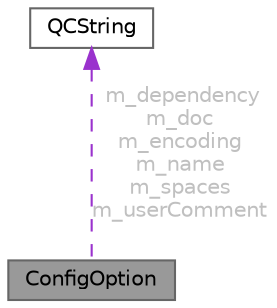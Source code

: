 digraph "ConfigOption"
{
 // INTERACTIVE_SVG=YES
 // LATEX_PDF_SIZE
  bgcolor="transparent";
  edge [fontname=Helvetica,fontsize=10,labelfontname=Helvetica,labelfontsize=10];
  node [fontname=Helvetica,fontsize=10,shape=box,height=0.2,width=0.4];
  Node1 [label="ConfigOption",height=0.2,width=0.4,color="gray40", fillcolor="grey60", style="filled", fontcolor="black",tooltip="Abstract base class for any configuration option."];
  Node2 -> Node1 [dir="back",color="darkorchid3",style="dashed",tooltip=" ",label=" m_dependency\nm_doc\nm_encoding\nm_name\nm_spaces\nm_userComment",fontcolor="grey" ];
  Node2 [label="QCString",height=0.2,width=0.4,color="gray40", fillcolor="white", style="filled",URL="$d9/d45/class_q_c_string.html",tooltip="This is an alternative implementation of QCString."];
}
